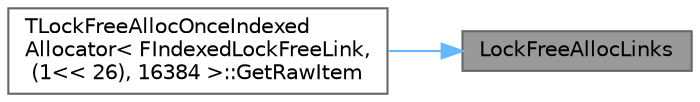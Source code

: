 digraph "LockFreeAllocLinks"
{
 // INTERACTIVE_SVG=YES
 // LATEX_PDF_SIZE
  bgcolor="transparent";
  edge [fontname=Helvetica,fontsize=10,labelfontname=Helvetica,labelfontsize=10];
  node [fontname=Helvetica,fontsize=10,shape=box,height=0.2,width=0.4];
  rankdir="RL";
  Node1 [id="Node000001",label="LockFreeAllocLinks",height=0.2,width=0.4,color="gray40", fillcolor="grey60", style="filled", fontcolor="black",tooltip=" "];
  Node1 -> Node2 [id="edge1_Node000001_Node000002",dir="back",color="steelblue1",style="solid",tooltip=" "];
  Node2 [id="Node000002",label="TLockFreeAllocOnceIndexed\lAllocator\< FIndexedLockFreeLink,\l(1\<\< 26), 16384 \>::GetRawItem",height=0.2,width=0.4,color="grey40", fillcolor="white", style="filled",URL="$d5/d7e/classTLockFreeAllocOnceIndexedAllocator.html#a4aa9bd69f5045633b266a3388a456dd3",tooltip=" "];
}
